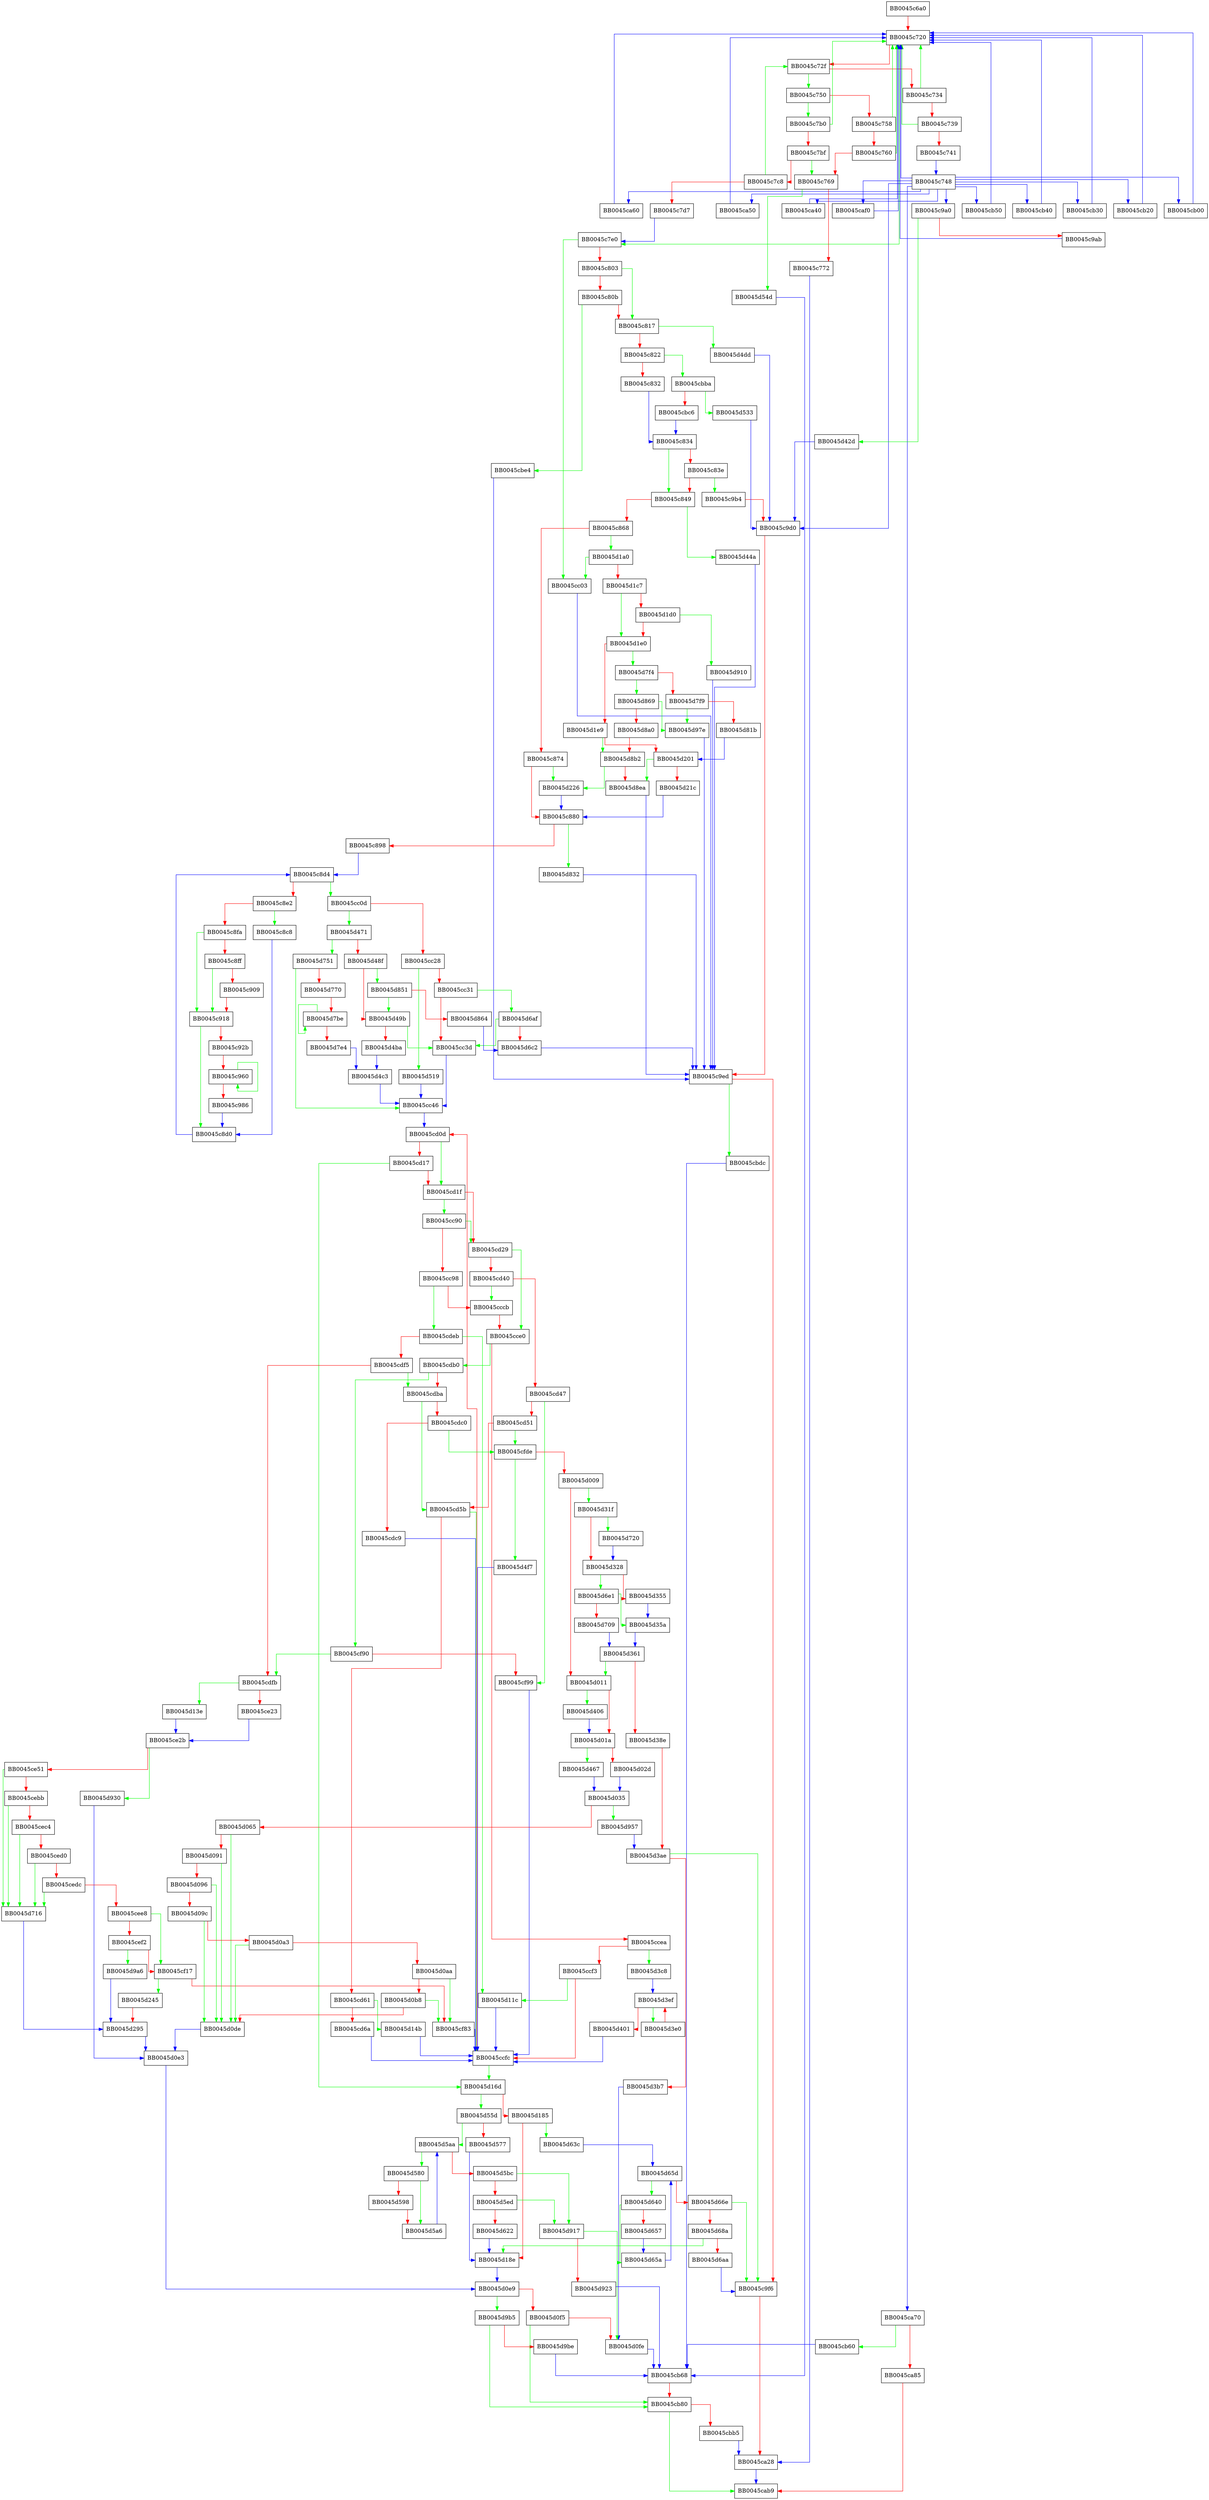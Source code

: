 digraph srp_main {
  node [shape="box"];
  graph [splines=ortho];
  BB0045c6a0 -> BB0045c720 [color="red"];
  BB0045c720 -> BB0045c7e0 [color="green"];
  BB0045c720 -> BB0045c72f [color="red"];
  BB0045c72f -> BB0045c750 [color="green"];
  BB0045c72f -> BB0045c734 [color="red"];
  BB0045c734 -> BB0045c720 [color="green"];
  BB0045c734 -> BB0045c739 [color="red"];
  BB0045c739 -> BB0045c720 [color="green"];
  BB0045c739 -> BB0045c741 [color="red"];
  BB0045c741 -> BB0045c748 [color="blue"];
  BB0045c748 -> BB0045c9d0 [color="blue"];
  BB0045c748 -> BB0045c720 [color="blue"];
  BB0045c748 -> BB0045ca70 [color="blue"];
  BB0045c748 -> BB0045ca60 [color="blue"];
  BB0045c748 -> BB0045ca50 [color="blue"];
  BB0045c748 -> BB0045ca40 [color="blue"];
  BB0045c748 -> BB0045caf0 [color="blue"];
  BB0045c748 -> BB0045c9a0 [color="blue"];
  BB0045c748 -> BB0045cb50 [color="blue"];
  BB0045c748 -> BB0045cb40 [color="blue"];
  BB0045c748 -> BB0045cb30 [color="blue"];
  BB0045c748 -> BB0045cb20 [color="blue"];
  BB0045c748 -> BB0045cb00 [color="blue"];
  BB0045c750 -> BB0045c7b0 [color="green"];
  BB0045c750 -> BB0045c758 [color="red"];
  BB0045c758 -> BB0045c720 [color="green"];
  BB0045c758 -> BB0045c760 [color="red"];
  BB0045c760 -> BB0045c720 [color="green"];
  BB0045c760 -> BB0045c769 [color="red"];
  BB0045c769 -> BB0045d54d [color="green"];
  BB0045c769 -> BB0045c772 [color="red"];
  BB0045c772 -> BB0045ca28 [color="blue"];
  BB0045c7b0 -> BB0045c720 [color="green"];
  BB0045c7b0 -> BB0045c7bf [color="red"];
  BB0045c7bf -> BB0045c769 [color="green"];
  BB0045c7bf -> BB0045c7c8 [color="red"];
  BB0045c7c8 -> BB0045c72f [color="green"];
  BB0045c7c8 -> BB0045c7d7 [color="red"];
  BB0045c7d7 -> BB0045c7e0 [color="blue"];
  BB0045c7e0 -> BB0045cc03 [color="green"];
  BB0045c7e0 -> BB0045c803 [color="red"];
  BB0045c803 -> BB0045c817 [color="green"];
  BB0045c803 -> BB0045c80b [color="red"];
  BB0045c80b -> BB0045cbe4 [color="green"];
  BB0045c80b -> BB0045c817 [color="red"];
  BB0045c817 -> BB0045d4dd [color="green"];
  BB0045c817 -> BB0045c822 [color="red"];
  BB0045c822 -> BB0045cbba [color="green"];
  BB0045c822 -> BB0045c832 [color="red"];
  BB0045c832 -> BB0045c834 [color="blue"];
  BB0045c834 -> BB0045c849 [color="green"];
  BB0045c834 -> BB0045c83e [color="red"];
  BB0045c83e -> BB0045c9b4 [color="green"];
  BB0045c83e -> BB0045c849 [color="red"];
  BB0045c849 -> BB0045d44a [color="green"];
  BB0045c849 -> BB0045c868 [color="red"];
  BB0045c868 -> BB0045d1a0 [color="green"];
  BB0045c868 -> BB0045c874 [color="red"];
  BB0045c874 -> BB0045d226 [color="green"];
  BB0045c874 -> BB0045c880 [color="red"];
  BB0045c880 -> BB0045d832 [color="green"];
  BB0045c880 -> BB0045c898 [color="red"];
  BB0045c898 -> BB0045c8d4 [color="blue"];
  BB0045c8c8 -> BB0045c8d0 [color="blue"];
  BB0045c8d0 -> BB0045c8d4 [color="blue"];
  BB0045c8d4 -> BB0045cc0d [color="green"];
  BB0045c8d4 -> BB0045c8e2 [color="red"];
  BB0045c8e2 -> BB0045c8c8 [color="green"];
  BB0045c8e2 -> BB0045c8fa [color="red"];
  BB0045c8fa -> BB0045c918 [color="green"];
  BB0045c8fa -> BB0045c8ff [color="red"];
  BB0045c8ff -> BB0045c918 [color="green"];
  BB0045c8ff -> BB0045c909 [color="red"];
  BB0045c909 -> BB0045c918 [color="red"];
  BB0045c918 -> BB0045c8d0 [color="green"];
  BB0045c918 -> BB0045c92b [color="red"];
  BB0045c92b -> BB0045c960 [color="red"];
  BB0045c960 -> BB0045c960 [color="green"];
  BB0045c960 -> BB0045c986 [color="red"];
  BB0045c986 -> BB0045c8d0 [color="blue"];
  BB0045c9a0 -> BB0045d42d [color="green"];
  BB0045c9a0 -> BB0045c9ab [color="red"];
  BB0045c9ab -> BB0045c720 [color="blue"];
  BB0045c9b4 -> BB0045c9d0 [color="red"];
  BB0045c9d0 -> BB0045c9ed [color="red"];
  BB0045c9ed -> BB0045cbdc [color="green"];
  BB0045c9ed -> BB0045c9f6 [color="red"];
  BB0045c9f6 -> BB0045ca28 [color="red"];
  BB0045ca28 -> BB0045cab9 [color="blue"];
  BB0045ca40 -> BB0045c720 [color="blue"];
  BB0045ca50 -> BB0045c720 [color="blue"];
  BB0045ca60 -> BB0045c720 [color="blue"];
  BB0045ca70 -> BB0045cb60 [color="green"];
  BB0045ca70 -> BB0045ca85 [color="red"];
  BB0045ca85 -> BB0045cab9 [color="red"];
  BB0045caf0 -> BB0045c720 [color="blue"];
  BB0045cb00 -> BB0045c720 [color="blue"];
  BB0045cb20 -> BB0045c720 [color="blue"];
  BB0045cb30 -> BB0045c720 [color="blue"];
  BB0045cb40 -> BB0045c720 [color="blue"];
  BB0045cb50 -> BB0045c720 [color="blue"];
  BB0045cb60 -> BB0045cb68 [color="blue"];
  BB0045cb68 -> BB0045cb80 [color="red"];
  BB0045cb80 -> BB0045cab9 [color="green"];
  BB0045cb80 -> BB0045cbb5 [color="red"];
  BB0045cbb5 -> BB0045ca28 [color="blue"];
  BB0045cbba -> BB0045d533 [color="green"];
  BB0045cbba -> BB0045cbc6 [color="red"];
  BB0045cbc6 -> BB0045c834 [color="blue"];
  BB0045cbdc -> BB0045cb68 [color="blue"];
  BB0045cbe4 -> BB0045c9ed [color="blue"];
  BB0045cc03 -> BB0045c9ed [color="blue"];
  BB0045cc0d -> BB0045d471 [color="green"];
  BB0045cc0d -> BB0045cc28 [color="red"];
  BB0045cc28 -> BB0045d519 [color="green"];
  BB0045cc28 -> BB0045cc31 [color="red"];
  BB0045cc31 -> BB0045d6af [color="green"];
  BB0045cc31 -> BB0045cc3d [color="red"];
  BB0045cc3d -> BB0045cc46 [color="blue"];
  BB0045cc46 -> BB0045cd0d [color="blue"];
  BB0045cc90 -> BB0045cd29 [color="green"];
  BB0045cc90 -> BB0045cc98 [color="red"];
  BB0045cc98 -> BB0045cdeb [color="green"];
  BB0045cc98 -> BB0045cccb [color="red"];
  BB0045cccb -> BB0045cce0 [color="red"];
  BB0045cce0 -> BB0045cdb0 [color="green"];
  BB0045cce0 -> BB0045ccea [color="red"];
  BB0045ccea -> BB0045d3c8 [color="green"];
  BB0045ccea -> BB0045ccf3 [color="red"];
  BB0045ccf3 -> BB0045d11c [color="green"];
  BB0045ccf3 -> BB0045ccfc [color="red"];
  BB0045ccfc -> BB0045d16d [color="green"];
  BB0045ccfc -> BB0045cd0d [color="red"];
  BB0045cd0d -> BB0045cd1f [color="green"];
  BB0045cd0d -> BB0045cd17 [color="red"];
  BB0045cd17 -> BB0045d16d [color="green"];
  BB0045cd17 -> BB0045cd1f [color="red"];
  BB0045cd1f -> BB0045cc90 [color="green"];
  BB0045cd1f -> BB0045cd29 [color="red"];
  BB0045cd29 -> BB0045cce0 [color="green"];
  BB0045cd29 -> BB0045cd40 [color="red"];
  BB0045cd40 -> BB0045cccb [color="green"];
  BB0045cd40 -> BB0045cd47 [color="red"];
  BB0045cd47 -> BB0045cf99 [color="green"];
  BB0045cd47 -> BB0045cd51 [color="red"];
  BB0045cd51 -> BB0045cfde [color="green"];
  BB0045cd51 -> BB0045cd5b [color="red"];
  BB0045cd5b -> BB0045ccfc [color="green"];
  BB0045cd5b -> BB0045cd61 [color="red"];
  BB0045cd61 -> BB0045d14b [color="green"];
  BB0045cd61 -> BB0045cd6a [color="red"];
  BB0045cd6a -> BB0045ccfc [color="blue"];
  BB0045cdb0 -> BB0045cf90 [color="green"];
  BB0045cdb0 -> BB0045cdba [color="red"];
  BB0045cdba -> BB0045cd5b [color="green"];
  BB0045cdba -> BB0045cdc0 [color="red"];
  BB0045cdc0 -> BB0045cfde [color="green"];
  BB0045cdc0 -> BB0045cdc9 [color="red"];
  BB0045cdc9 -> BB0045ccfc [color="blue"];
  BB0045cdeb -> BB0045d11c [color="green"];
  BB0045cdeb -> BB0045cdf5 [color="red"];
  BB0045cdf5 -> BB0045cdba [color="green"];
  BB0045cdf5 -> BB0045cdfb [color="red"];
  BB0045cdfb -> BB0045d13e [color="green"];
  BB0045cdfb -> BB0045ce23 [color="red"];
  BB0045ce23 -> BB0045ce2b [color="blue"];
  BB0045ce2b -> BB0045d930 [color="green"];
  BB0045ce2b -> BB0045ce51 [color="red"];
  BB0045ce51 -> BB0045d716 [color="green"];
  BB0045ce51 -> BB0045cebb [color="red"];
  BB0045cebb -> BB0045d716 [color="green"];
  BB0045cebb -> BB0045cec4 [color="red"];
  BB0045cec4 -> BB0045d716 [color="green"];
  BB0045cec4 -> BB0045ced0 [color="red"];
  BB0045ced0 -> BB0045d716 [color="green"];
  BB0045ced0 -> BB0045cedc [color="red"];
  BB0045cedc -> BB0045d716 [color="green"];
  BB0045cedc -> BB0045cee8 [color="red"];
  BB0045cee8 -> BB0045cf17 [color="green"];
  BB0045cee8 -> BB0045cef2 [color="red"];
  BB0045cef2 -> BB0045d9a6 [color="green"];
  BB0045cef2 -> BB0045cf17 [color="red"];
  BB0045cf17 -> BB0045d245 [color="green"];
  BB0045cf17 -> BB0045cf83 [color="red"];
  BB0045cf83 -> BB0045ccfc [color="blue"];
  BB0045cf90 -> BB0045cdfb [color="green"];
  BB0045cf90 -> BB0045cf99 [color="red"];
  BB0045cf99 -> BB0045ccfc [color="blue"];
  BB0045cfde -> BB0045d4f7 [color="green"];
  BB0045cfde -> BB0045d009 [color="red"];
  BB0045d009 -> BB0045d31f [color="green"];
  BB0045d009 -> BB0045d011 [color="red"];
  BB0045d011 -> BB0045d406 [color="green"];
  BB0045d011 -> BB0045d01a [color="red"];
  BB0045d01a -> BB0045d467 [color="green"];
  BB0045d01a -> BB0045d02d [color="red"];
  BB0045d02d -> BB0045d035 [color="blue"];
  BB0045d035 -> BB0045d957 [color="green"];
  BB0045d035 -> BB0045d065 [color="red"];
  BB0045d065 -> BB0045d0de [color="green"];
  BB0045d065 -> BB0045d091 [color="red"];
  BB0045d091 -> BB0045d0de [color="green"];
  BB0045d091 -> BB0045d096 [color="red"];
  BB0045d096 -> BB0045d0de [color="green"];
  BB0045d096 -> BB0045d09c [color="red"];
  BB0045d09c -> BB0045d0de [color="green"];
  BB0045d09c -> BB0045d0a3 [color="red"];
  BB0045d0a3 -> BB0045d0de [color="green"];
  BB0045d0a3 -> BB0045d0aa [color="red"];
  BB0045d0aa -> BB0045cf83 [color="green"];
  BB0045d0aa -> BB0045d0b8 [color="red"];
  BB0045d0b8 -> BB0045cf83 [color="green"];
  BB0045d0b8 -> BB0045d0de [color="red"];
  BB0045d0de -> BB0045d0e3 [color="blue"];
  BB0045d0e3 -> BB0045d0e9 [color="blue"];
  BB0045d0e9 -> BB0045d9b5 [color="green"];
  BB0045d0e9 -> BB0045d0f5 [color="red"];
  BB0045d0f5 -> BB0045cb80 [color="green"];
  BB0045d0f5 -> BB0045d0fe [color="red"];
  BB0045d0fe -> BB0045cb68 [color="blue"];
  BB0045d11c -> BB0045ccfc [color="blue"];
  BB0045d13e -> BB0045ce2b [color="blue"];
  BB0045d14b -> BB0045ccfc [color="blue"];
  BB0045d16d -> BB0045d55d [color="green"];
  BB0045d16d -> BB0045d185 [color="red"];
  BB0045d185 -> BB0045d63c [color="green"];
  BB0045d185 -> BB0045d18e [color="red"];
  BB0045d18e -> BB0045d0e9 [color="blue"];
  BB0045d1a0 -> BB0045cc03 [color="green"];
  BB0045d1a0 -> BB0045d1c7 [color="red"];
  BB0045d1c7 -> BB0045d1e0 [color="green"];
  BB0045d1c7 -> BB0045d1d0 [color="red"];
  BB0045d1d0 -> BB0045d910 [color="green"];
  BB0045d1d0 -> BB0045d1e0 [color="red"];
  BB0045d1e0 -> BB0045d7f4 [color="green"];
  BB0045d1e0 -> BB0045d1e9 [color="red"];
  BB0045d1e9 -> BB0045d8b2 [color="green"];
  BB0045d1e9 -> BB0045d201 [color="red"];
  BB0045d201 -> BB0045d8ea [color="green"];
  BB0045d201 -> BB0045d21c [color="red"];
  BB0045d21c -> BB0045c880 [color="blue"];
  BB0045d226 -> BB0045c880 [color="blue"];
  BB0045d245 -> BB0045d295 [color="red"];
  BB0045d295 -> BB0045d0e3 [color="blue"];
  BB0045d31f -> BB0045d720 [color="green"];
  BB0045d31f -> BB0045d328 [color="red"];
  BB0045d328 -> BB0045d6e1 [color="green"];
  BB0045d328 -> BB0045d355 [color="red"];
  BB0045d355 -> BB0045d35a [color="blue"];
  BB0045d35a -> BB0045d361 [color="blue"];
  BB0045d361 -> BB0045d011 [color="green"];
  BB0045d361 -> BB0045d38e [color="red"];
  BB0045d38e -> BB0045d3ae [color="red"];
  BB0045d3ae -> BB0045c9f6 [color="green"];
  BB0045d3ae -> BB0045d3b7 [color="red"];
  BB0045d3b7 -> BB0045d0fe [color="blue"];
  BB0045d3c8 -> BB0045d3ef [color="blue"];
  BB0045d3e0 -> BB0045d3ef [color="red"];
  BB0045d3ef -> BB0045d3e0 [color="green"];
  BB0045d3ef -> BB0045d401 [color="red"];
  BB0045d401 -> BB0045ccfc [color="blue"];
  BB0045d406 -> BB0045d01a [color="blue"];
  BB0045d42d -> BB0045c9d0 [color="blue"];
  BB0045d44a -> BB0045c9ed [color="blue"];
  BB0045d467 -> BB0045d035 [color="blue"];
  BB0045d471 -> BB0045d751 [color="green"];
  BB0045d471 -> BB0045d48f [color="red"];
  BB0045d48f -> BB0045d851 [color="green"];
  BB0045d48f -> BB0045d49b [color="red"];
  BB0045d49b -> BB0045cc3d [color="green"];
  BB0045d49b -> BB0045d4ba [color="red"];
  BB0045d4ba -> BB0045d4c3 [color="blue"];
  BB0045d4c3 -> BB0045cc46 [color="blue"];
  BB0045d4dd -> BB0045c9d0 [color="blue"];
  BB0045d4f7 -> BB0045ccfc [color="blue"];
  BB0045d519 -> BB0045cc46 [color="blue"];
  BB0045d533 -> BB0045c9d0 [color="blue"];
  BB0045d54d -> BB0045cb68 [color="blue"];
  BB0045d55d -> BB0045d5aa [color="green"];
  BB0045d55d -> BB0045d577 [color="red"];
  BB0045d577 -> BB0045d18e [color="blue"];
  BB0045d580 -> BB0045d5a6 [color="green"];
  BB0045d580 -> BB0045d598 [color="red"];
  BB0045d598 -> BB0045d5a6 [color="red"];
  BB0045d5a6 -> BB0045d5aa [color="blue"];
  BB0045d5aa -> BB0045d580 [color="green"];
  BB0045d5aa -> BB0045d5bc [color="red"];
  BB0045d5bc -> BB0045d917 [color="green"];
  BB0045d5bc -> BB0045d5ed [color="red"];
  BB0045d5ed -> BB0045d917 [color="green"];
  BB0045d5ed -> BB0045d622 [color="red"];
  BB0045d622 -> BB0045d18e [color="blue"];
  BB0045d63c -> BB0045d65d [color="blue"];
  BB0045d640 -> BB0045d65a [color="green"];
  BB0045d640 -> BB0045d657 [color="red"];
  BB0045d657 -> BB0045d65a [color="blue"];
  BB0045d65a -> BB0045d65d [color="blue"];
  BB0045d65d -> BB0045d640 [color="green"];
  BB0045d65d -> BB0045d66e [color="red"];
  BB0045d66e -> BB0045c9f6 [color="green"];
  BB0045d66e -> BB0045d68a [color="red"];
  BB0045d68a -> BB0045d18e [color="green"];
  BB0045d68a -> BB0045d6aa [color="red"];
  BB0045d6aa -> BB0045c9f6 [color="blue"];
  BB0045d6af -> BB0045cc3d [color="green"];
  BB0045d6af -> BB0045d6c2 [color="red"];
  BB0045d6c2 -> BB0045c9ed [color="blue"];
  BB0045d6e1 -> BB0045d35a [color="green"];
  BB0045d6e1 -> BB0045d709 [color="red"];
  BB0045d709 -> BB0045d361 [color="blue"];
  BB0045d716 -> BB0045d295 [color="blue"];
  BB0045d720 -> BB0045d328 [color="blue"];
  BB0045d751 -> BB0045cc46 [color="green"];
  BB0045d751 -> BB0045d770 [color="red"];
  BB0045d770 -> BB0045d7be [color="red"];
  BB0045d7be -> BB0045d7be [color="green"];
  BB0045d7be -> BB0045d7e4 [color="red"];
  BB0045d7e4 -> BB0045d4c3 [color="blue"];
  BB0045d7f4 -> BB0045d869 [color="green"];
  BB0045d7f4 -> BB0045d7f9 [color="red"];
  BB0045d7f9 -> BB0045d97e [color="green"];
  BB0045d7f9 -> BB0045d81b [color="red"];
  BB0045d81b -> BB0045d201 [color="blue"];
  BB0045d832 -> BB0045c9ed [color="blue"];
  BB0045d851 -> BB0045d49b [color="green"];
  BB0045d851 -> BB0045d864 [color="red"];
  BB0045d864 -> BB0045d6c2 [color="blue"];
  BB0045d869 -> BB0045d97e [color="green"];
  BB0045d869 -> BB0045d8a0 [color="red"];
  BB0045d8a0 -> BB0045d8b2 [color="red"];
  BB0045d8b2 -> BB0045d226 [color="green"];
  BB0045d8b2 -> BB0045d8ea [color="red"];
  BB0045d8ea -> BB0045c9ed [color="blue"];
  BB0045d910 -> BB0045c9ed [color="blue"];
  BB0045d917 -> BB0045d0fe [color="green"];
  BB0045d917 -> BB0045d923 [color="red"];
  BB0045d923 -> BB0045cb68 [color="blue"];
  BB0045d930 -> BB0045d0e3 [color="blue"];
  BB0045d957 -> BB0045d3ae [color="blue"];
  BB0045d97e -> BB0045c9ed [color="blue"];
  BB0045d9a6 -> BB0045d295 [color="blue"];
  BB0045d9b5 -> BB0045cb80 [color="green"];
  BB0045d9b5 -> BB0045d9be [color="red"];
  BB0045d9be -> BB0045cb68 [color="blue"];
}